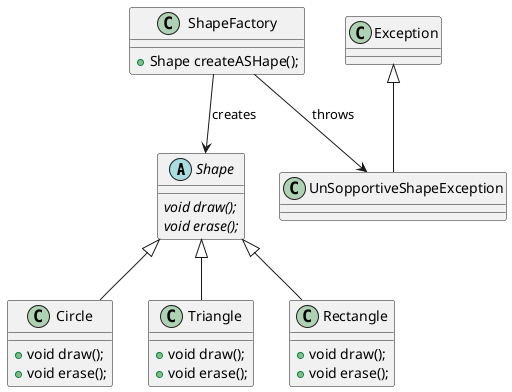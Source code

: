 @startuml

abstract class Shape{
    {abstract} void draw();
    {abstract} void erase();
}

class Circle extends Shape{
    + void draw();
    + void erase();
}
class Triangle extends Shape{
    + void draw();
    + void erase();
}   
class Rectangle extends Shape{
    + void draw();
    + void erase();
}

class ShapeFactory {
    + Shape createASHape();
}

ShapeFactory --> Shape : creates

class UnSopportiveShapeException extends Exception{

}

ShapeFactory --> UnSopportiveShapeException : throws

@enduml